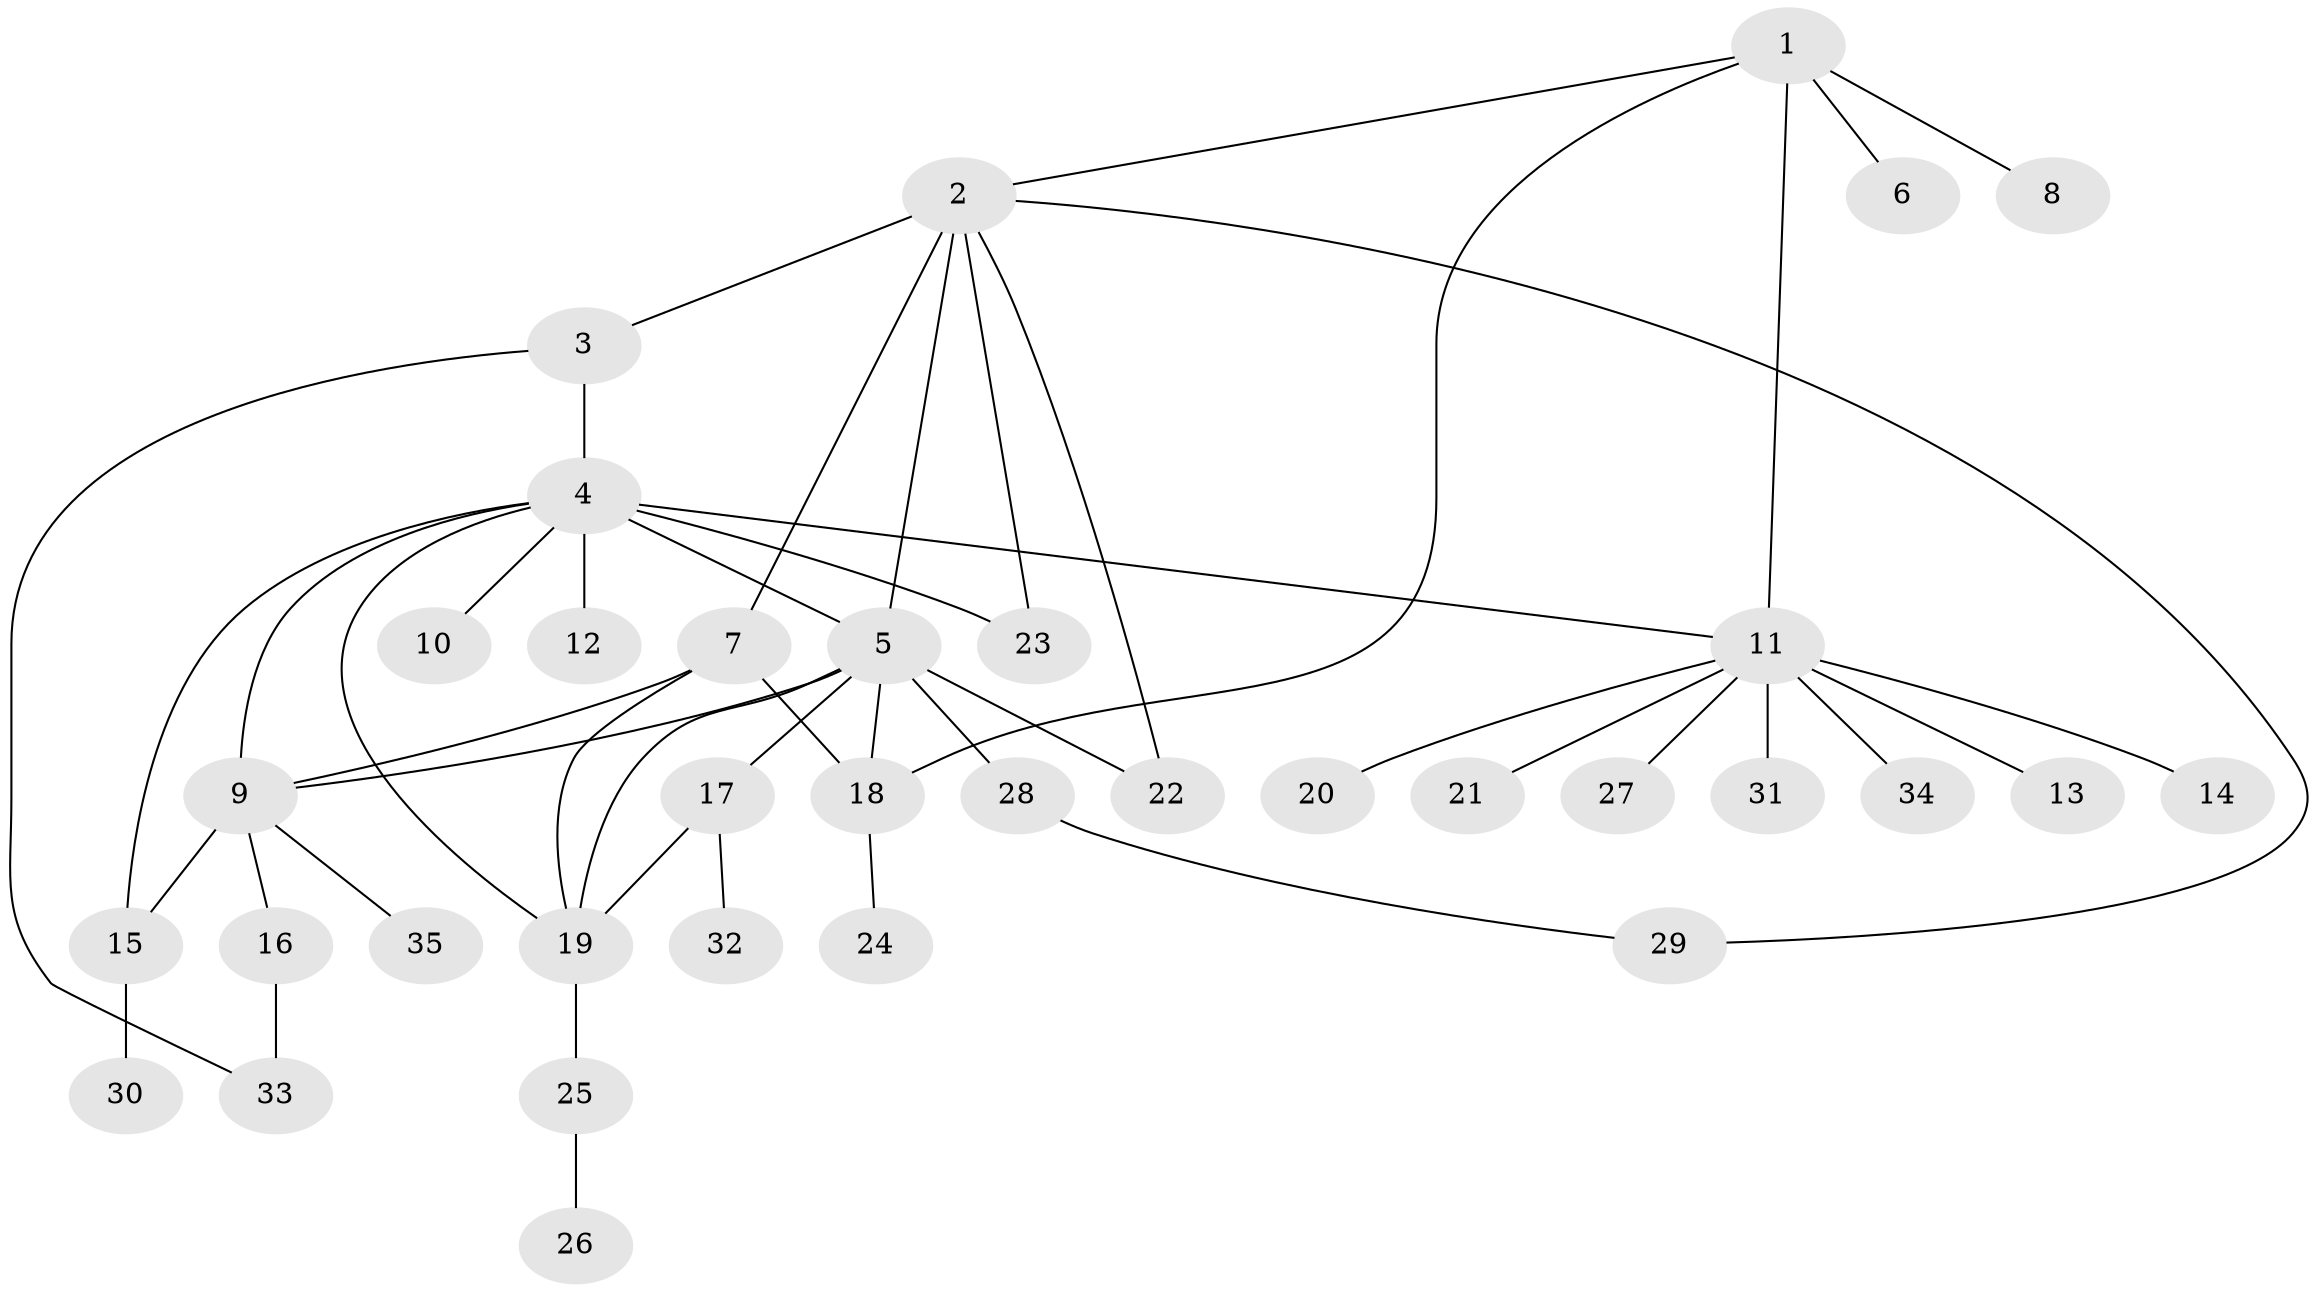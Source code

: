 // original degree distribution, {6: 0.029850746268656716, 10: 0.029850746268656716, 3: 0.13432835820895522, 15: 0.014925373134328358, 14: 0.014925373134328358, 2: 0.208955223880597, 1: 0.5074626865671642, 9: 0.014925373134328358, 7: 0.014925373134328358, 4: 0.029850746268656716}
// Generated by graph-tools (version 1.1) at 2025/35/03/09/25 02:35:20]
// undirected, 35 vertices, 48 edges
graph export_dot {
graph [start="1"]
  node [color=gray90,style=filled];
  1;
  2;
  3;
  4;
  5;
  6;
  7;
  8;
  9;
  10;
  11;
  12;
  13;
  14;
  15;
  16;
  17;
  18;
  19;
  20;
  21;
  22;
  23;
  24;
  25;
  26;
  27;
  28;
  29;
  30;
  31;
  32;
  33;
  34;
  35;
  1 -- 2 [weight=1.0];
  1 -- 6 [weight=1.0];
  1 -- 8 [weight=1.0];
  1 -- 11 [weight=1.0];
  1 -- 18 [weight=1.0];
  2 -- 3 [weight=2.0];
  2 -- 5 [weight=1.0];
  2 -- 7 [weight=1.0];
  2 -- 22 [weight=1.0];
  2 -- 23 [weight=1.0];
  2 -- 29 [weight=1.0];
  3 -- 4 [weight=2.0];
  3 -- 33 [weight=1.0];
  4 -- 5 [weight=1.0];
  4 -- 9 [weight=1.0];
  4 -- 10 [weight=1.0];
  4 -- 11 [weight=1.0];
  4 -- 12 [weight=4.0];
  4 -- 15 [weight=1.0];
  4 -- 19 [weight=1.0];
  4 -- 23 [weight=1.0];
  5 -- 9 [weight=1.0];
  5 -- 17 [weight=1.0];
  5 -- 18 [weight=1.0];
  5 -- 19 [weight=4.0];
  5 -- 22 [weight=1.0];
  5 -- 28 [weight=1.0];
  7 -- 9 [weight=1.0];
  7 -- 18 [weight=1.0];
  7 -- 19 [weight=1.0];
  9 -- 15 [weight=2.0];
  9 -- 16 [weight=1.0];
  9 -- 35 [weight=1.0];
  11 -- 13 [weight=1.0];
  11 -- 14 [weight=1.0];
  11 -- 20 [weight=1.0];
  11 -- 21 [weight=1.0];
  11 -- 27 [weight=1.0];
  11 -- 31 [weight=1.0];
  11 -- 34 [weight=1.0];
  15 -- 30 [weight=2.0];
  16 -- 33 [weight=1.0];
  17 -- 19 [weight=1.0];
  17 -- 32 [weight=2.0];
  18 -- 24 [weight=2.0];
  19 -- 25 [weight=1.0];
  25 -- 26 [weight=1.0];
  28 -- 29 [weight=1.0];
}
